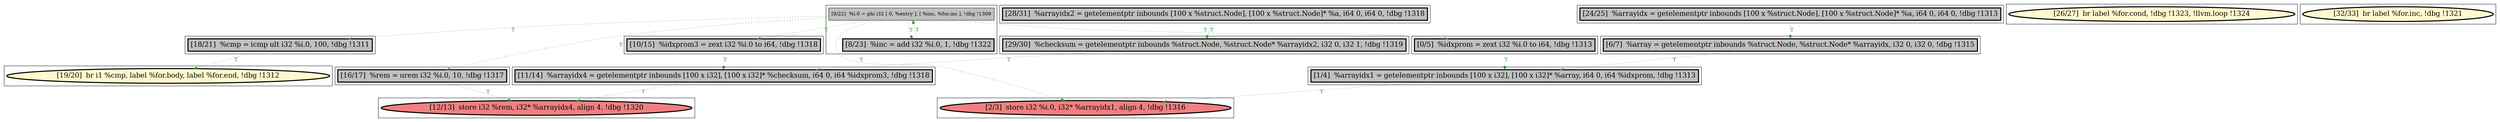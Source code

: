 
digraph G {



node193->node194 [style=dotted,color=forestgreen,label="T",fontcolor=forestgreen ]
node186->node185 [style=dotted,color=forestgreen,label="T",fontcolor=forestgreen ]
node192->node182 [style=dotted,color=forestgreen,label="T",fontcolor=forestgreen ]
node194->node193 [style=dotted,color=forestgreen,label="T",fontcolor=forestgreen ]
node185->node184 [style=dotted,color=forestgreen,label="T",fontcolor=forestgreen ]
node190->node192 [style=dotted,color=forestgreen,label="T",fontcolor=forestgreen ]
node188->node195 [style=dotted,color=forestgreen,label="T",fontcolor=forestgreen ]
node196->node185 [style=dotted,color=forestgreen,label="T",fontcolor=forestgreen ]
node193->node183 [style=dotted,color=forestgreen,label="T",fontcolor=forestgreen ]
node183->node182 [style=dotted,color=forestgreen,label="T",fontcolor=forestgreen ]
node189->node196 [style=dotted,color=forestgreen,label="T",fontcolor=forestgreen ]
node187->node184 [style=dotted,color=forestgreen,label="T",fontcolor=forestgreen ]
node193->node186 [style=dotted,color=forestgreen,label="T",fontcolor=forestgreen ]
node193->node187 [style=dotted,color=forestgreen,label="T",fontcolor=forestgreen ]
node193->node188 [style=dotted,color=forestgreen,label="T",fontcolor=forestgreen ]
node193->node181 [style=dotted,color=forestgreen,label="T",fontcolor=forestgreen ]
node182->node181 [style=dotted,color=forestgreen,label="T",fontcolor=forestgreen ]


subgraph cluster15 {


node197 [penwidth=3.0,fontsize=20,fillcolor=lemonchiffon,label="[26/27]  br label %for.cond, !dbg !1323, !llvm.loop !1324",shape=ellipse,style=filled ]



}

subgraph cluster13 {


node195 [penwidth=3.0,fontsize=20,fillcolor=lemonchiffon,label="[19/20]  br i1 %cmp, label %for.body, label %for.end, !dbg !1312",shape=ellipse,style=filled ]



}

subgraph cluster11 {


node192 [penwidth=3.0,fontsize=20,fillcolor=grey,label="[6/7]  %array = getelementptr inbounds %struct.Node, %struct.Node* %arrayidx, i32 0, i32 0, !dbg !1315",shape=rectangle,style=filled ]



}

subgraph cluster10 {


node191 [penwidth=3.0,fontsize=20,fillcolor=lemonchiffon,label="[32/33]  br label %for.inc, !dbg !1321",shape=ellipse,style=filled ]



}

subgraph cluster9 {


node190 [penwidth=3.0,fontsize=20,fillcolor=grey,label="[24/25]  %arrayidx = getelementptr inbounds [100 x %struct.Node], [100 x %struct.Node]* %a, i64 0, i64 0, !dbg !1313",shape=rectangle,style=filled ]



}

subgraph cluster8 {


node189 [penwidth=3.0,fontsize=20,fillcolor=grey,label="[28/31]  %arrayidx2 = getelementptr inbounds [100 x %struct.Node], [100 x %struct.Node]* %a, i64 0, i64 0, !dbg !1318",shape=rectangle,style=filled ]



}

subgraph cluster7 {


node188 [penwidth=3.0,fontsize=20,fillcolor=grey,label="[18/21]  %cmp = icmp ult i32 %i.0, 100, !dbg !1311",shape=rectangle,style=filled ]



}

subgraph cluster14 {


node196 [penwidth=3.0,fontsize=20,fillcolor=grey,label="[29/30]  %checksum = getelementptr inbounds %struct.Node, %struct.Node* %arrayidx2, i32 0, i32 1, !dbg !1319",shape=rectangle,style=filled ]



}

subgraph cluster6 {


node187 [penwidth=3.0,fontsize=20,fillcolor=grey,label="[16/17]  %rem = urem i32 %i.0, 10, !dbg !1317",shape=rectangle,style=filled ]



}

subgraph cluster0 {


node181 [penwidth=3.0,fontsize=20,fillcolor=lightcoral,label="[2/3]  store i32 %i.0, i32* %arrayidx1, align 4, !dbg !1316",shape=ellipse,style=filled ]



}

subgraph cluster12 {


node194 [penwidth=3.0,fontsize=20,fillcolor=grey,label="[8/23]  %inc = add i32 %i.0, 1, !dbg !1322",shape=rectangle,style=filled ]
node193 [fillcolor=grey,label="[9/22]  %i.0 = phi i32 [ 0, %entry ], [ %inc, %for.inc ], !dbg !1309",shape=rectangle,style=filled ]



}

subgraph cluster5 {


node186 [penwidth=3.0,fontsize=20,fillcolor=grey,label="[10/15]  %idxprom3 = zext i32 %i.0 to i64, !dbg !1318",shape=rectangle,style=filled ]



}

subgraph cluster1 {


node182 [penwidth=3.0,fontsize=20,fillcolor=grey,label="[1/4]  %arrayidx1 = getelementptr inbounds [100 x i32], [100 x i32]* %array, i64 0, i64 %idxprom, !dbg !1313",shape=rectangle,style=filled ]



}

subgraph cluster2 {


node183 [penwidth=3.0,fontsize=20,fillcolor=grey,label="[0/5]  %idxprom = zext i32 %i.0 to i64, !dbg !1313",shape=rectangle,style=filled ]



}

subgraph cluster3 {


node184 [penwidth=3.0,fontsize=20,fillcolor=lightcoral,label="[12/13]  store i32 %rem, i32* %arrayidx4, align 4, !dbg !1320",shape=ellipse,style=filled ]



}

subgraph cluster4 {


node185 [penwidth=3.0,fontsize=20,fillcolor=grey,label="[11/14]  %arrayidx4 = getelementptr inbounds [100 x i32], [100 x i32]* %checksum, i64 0, i64 %idxprom3, !dbg !1318",shape=rectangle,style=filled ]



}

}
